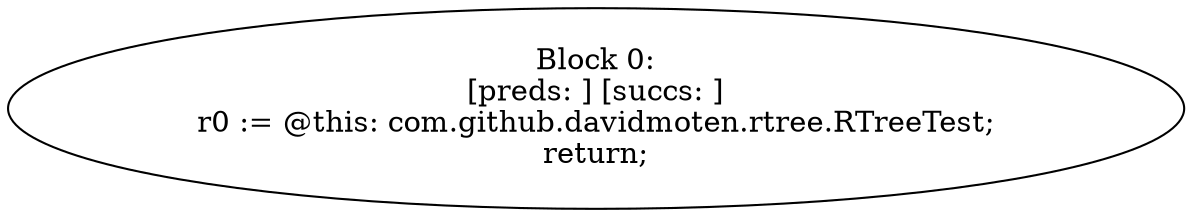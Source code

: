 digraph "unitGraph" {
    "Block 0:
[preds: ] [succs: ]
r0 := @this: com.github.davidmoten.rtree.RTreeTest;
return;
"
}
